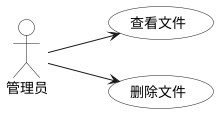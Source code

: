 @startuml
'最近一次更新时间: 2024-05-05
left to right direction

:管理员: as Admin #white

(查看文件) as (Use1) #white
(删除文件) as (Use2) #white

Admin -down-> (Use1)
Admin -down-> (Use2)

@enduml